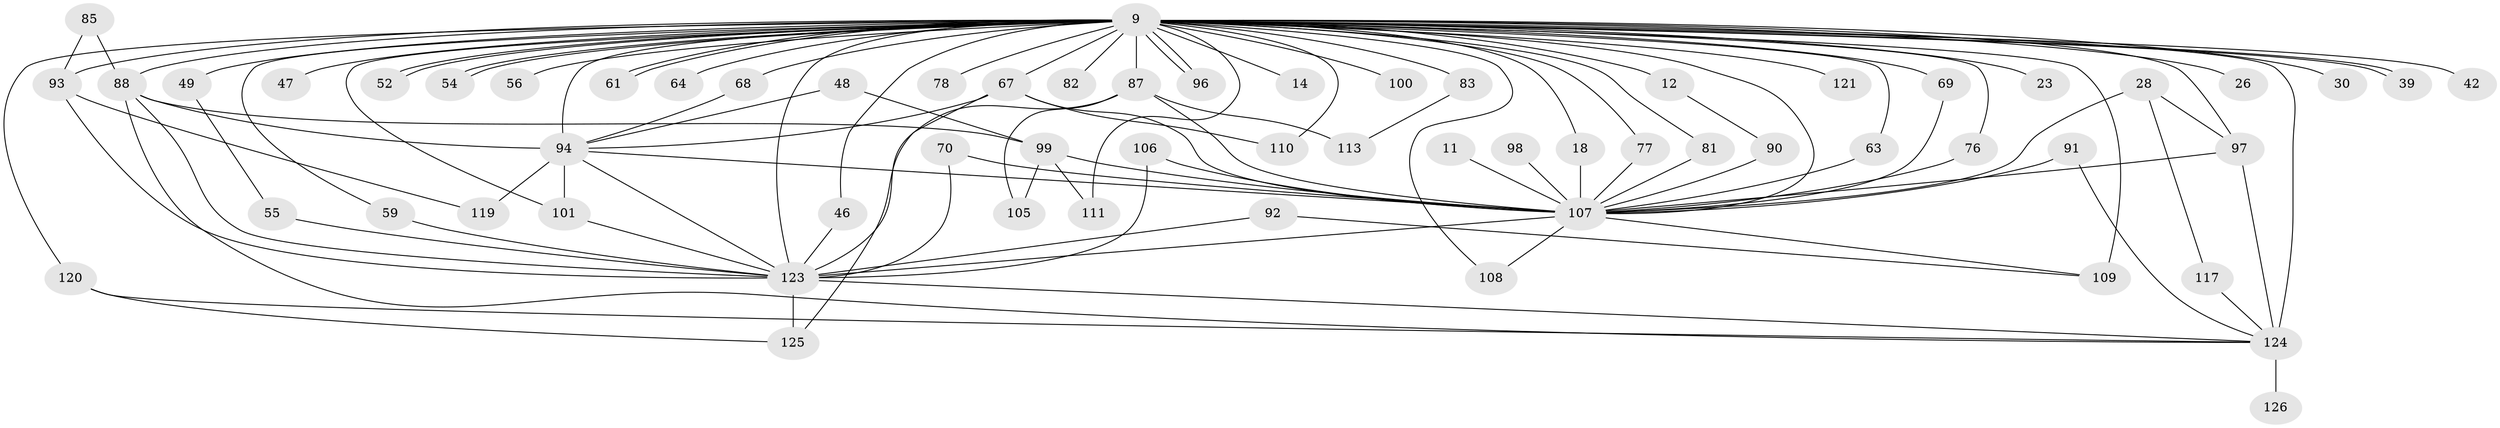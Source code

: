// original degree distribution, {18: 0.007936507936507936, 19: 0.015873015873015872, 22: 0.007936507936507936, 14: 0.007936507936507936, 31: 0.007936507936507936, 26: 0.007936507936507936, 29: 0.007936507936507936, 16: 0.007936507936507936, 48: 0.007936507936507936, 2: 0.5714285714285714, 3: 0.1984126984126984, 5: 0.03968253968253968, 6: 0.023809523809523808, 4: 0.07142857142857142, 7: 0.015873015873015872}
// Generated by graph-tools (version 1.1) at 2025/48/03/04/25 21:48:06]
// undirected, 63 vertices, 113 edges
graph export_dot {
graph [start="1"]
  node [color=gray90,style=filled];
  9 [super="+5+7"];
  11;
  12;
  14;
  18;
  23;
  26;
  28;
  30;
  39;
  42;
  46;
  47;
  48;
  49;
  52;
  54;
  55;
  56;
  59;
  61;
  63;
  64;
  67 [super="+44"];
  68 [super="+13"];
  69 [super="+65"];
  70;
  76 [super="+62"];
  77 [super="+60"];
  78;
  81;
  82;
  83 [super="+22"];
  85;
  87 [super="+51+79"];
  88 [super="+73+58+16+84"];
  90;
  91;
  92 [super="+89"];
  93 [super="+40+75"];
  94 [super="+36"];
  96;
  97 [super="+25+95"];
  98;
  99 [super="+34"];
  100;
  101 [super="+41"];
  105;
  106;
  107 [super="+19+6"];
  108;
  109 [super="+80+43"];
  110 [super="+50"];
  111 [super="+72"];
  113;
  117;
  119;
  120 [super="+118"];
  121;
  123 [super="+32+112+102"];
  124 [super="+114+116+103+122+66+115"];
  125 [super="+57"];
  126;
  9 -- 12 [weight=2];
  9 -- 14 [weight=2];
  9 -- 18;
  9 -- 30 [weight=2];
  9 -- 39;
  9 -- 39;
  9 -- 49 [weight=2];
  9 -- 52;
  9 -- 52;
  9 -- 54;
  9 -- 54;
  9 -- 56 [weight=2];
  9 -- 59;
  9 -- 61;
  9 -- 61;
  9 -- 64 [weight=2];
  9 -- 96;
  9 -- 96;
  9 -- 100 [weight=2];
  9 -- 101;
  9 -- 108;
  9 -- 110 [weight=2];
  9 -- 123 [weight=13];
  9 -- 69 [weight=2];
  9 -- 76;
  9 -- 77;
  9 -- 78;
  9 -- 83 [weight=3];
  9 -- 93 [weight=3];
  9 -- 42 [weight=2];
  9 -- 107 [weight=9];
  9 -- 109 [weight=3];
  9 -- 47 [weight=2];
  9 -- 111 [weight=2];
  9 -- 124 [weight=10];
  9 -- 23;
  9 -- 26 [weight=2];
  9 -- 46;
  9 -- 63;
  9 -- 67 [weight=2];
  9 -- 81;
  9 -- 82 [weight=2];
  9 -- 94 [weight=10];
  9 -- 120;
  9 -- 121;
  9 -- 68;
  9 -- 97;
  9 -- 87 [weight=4];
  9 -- 88 [weight=4];
  11 -- 107 [weight=2];
  12 -- 90;
  18 -- 107;
  28 -- 117;
  28 -- 107 [weight=2];
  28 -- 97;
  46 -- 123;
  48 -- 99;
  48 -- 94;
  49 -- 55;
  55 -- 123;
  59 -- 123;
  63 -- 107;
  67 -- 94;
  67 -- 107 [weight=2];
  67 -- 125;
  67 -- 110;
  68 -- 94;
  69 -- 107;
  70 -- 107;
  70 -- 123;
  76 -- 107 [weight=2];
  77 -- 107;
  81 -- 107;
  83 -- 113;
  85 -- 93;
  85 -- 88;
  87 -- 107;
  87 -- 105;
  87 -- 123;
  87 -- 113;
  88 -- 94 [weight=3];
  88 -- 123;
  88 -- 124 [weight=3];
  88 -- 99 [weight=2];
  90 -- 107;
  91 -- 124;
  91 -- 107;
  92 -- 109;
  92 -- 123;
  93 -- 119;
  93 -- 123 [weight=2];
  94 -- 119;
  94 -- 107 [weight=5];
  94 -- 123 [weight=5];
  94 -- 101;
  97 -- 124;
  97 -- 107;
  98 -- 107 [weight=2];
  99 -- 105;
  99 -- 111;
  99 -- 107;
  101 -- 123;
  106 -- 107;
  106 -- 123;
  107 -- 108;
  107 -- 109;
  107 -- 123 [weight=5];
  117 -- 124;
  120 -- 124;
  120 -- 125;
  123 -- 125 [weight=2];
  123 -- 124 [weight=3];
  124 -- 126 [weight=2];
}
